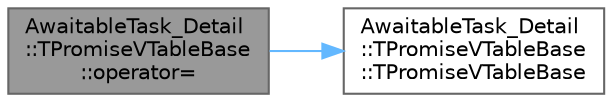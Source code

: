 digraph "AwaitableTask_Detail::TPromiseVTableBase::operator="
{
 // INTERACTIVE_SVG=YES
 // LATEX_PDF_SIZE
  bgcolor="transparent";
  edge [fontname=Helvetica,fontsize=10,labelfontname=Helvetica,labelfontsize=10];
  node [fontname=Helvetica,fontsize=10,shape=box,height=0.2,width=0.4];
  rankdir="LR";
  Node1 [id="Node000001",label="AwaitableTask_Detail\l::TPromiseVTableBase\l::operator=",height=0.2,width=0.4,color="gray40", fillcolor="grey60", style="filled", fontcolor="black",tooltip=" "];
  Node1 -> Node2 [id="edge1_Node000001_Node000002",color="steelblue1",style="solid",tooltip=" "];
  Node2 [id="Node000002",label="AwaitableTask_Detail\l::TPromiseVTableBase\l::TPromiseVTableBase",height=0.2,width=0.4,color="grey40", fillcolor="white", style="filled",URL="$d4/d2b/classAwaitableTask__Detail_1_1TPromiseVTableBase.html#a5d0ef2d0294ee05c35e6cd46e4f189a5",tooltip=" "];
}
